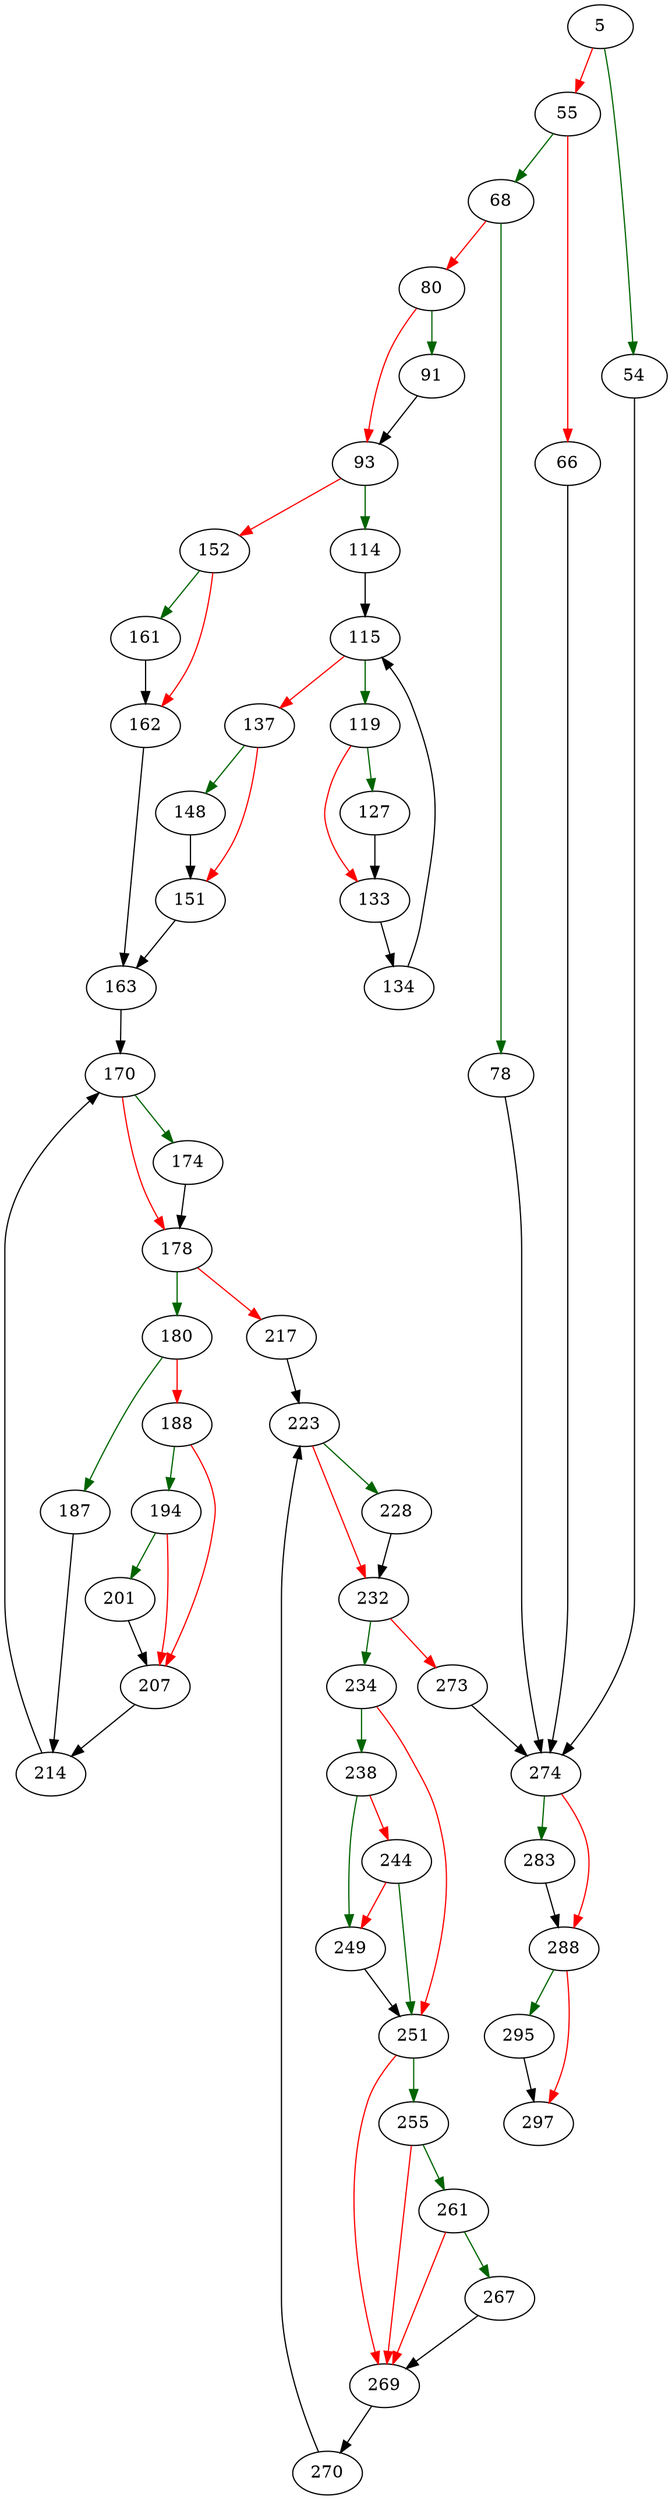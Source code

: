 strict digraph "sqlite3BtreeIntegrityCheck" {
	// Node definitions.
	5 [entry=true];
	54;
	55;
	274;
	68;
	66;
	78;
	80;
	91;
	93;
	114;
	152;
	115;
	119;
	137;
	127;
	133;
	134;
	148;
	151;
	163;
	161;
	162;
	170;
	174;
	178;
	180;
	217;
	187;
	188;
	214;
	194;
	207;
	201;
	223;
	228;
	232;
	234;
	273;
	238;
	251;
	249;
	244;
	255;
	269;
	261;
	267;
	270;
	283;
	288;
	295;
	297;

	// Edge definitions.
	5 -> 54 [
		color=darkgreen
		cond=true
	];
	5 -> 55 [
		color=red
		cond=false
	];
	54 -> 274;
	55 -> 68 [
		color=darkgreen
		cond=true
	];
	55 -> 66 [
		color=red
		cond=false
	];
	274 -> 283 [
		color=darkgreen
		cond=true
	];
	274 -> 288 [
		color=red
		cond=false
	];
	68 -> 78 [
		color=darkgreen
		cond=true
	];
	68 -> 80 [
		color=red
		cond=false
	];
	66 -> 274;
	78 -> 274;
	80 -> 91 [
		color=darkgreen
		cond=true
	];
	80 -> 93 [
		color=red
		cond=false
	];
	91 -> 93;
	93 -> 114 [
		color=darkgreen
		cond=true
	];
	93 -> 152 [
		color=red
		cond=false
	];
	114 -> 115;
	152 -> 161 [
		color=darkgreen
		cond=true
	];
	152 -> 162 [
		color=red
		cond=false
	];
	115 -> 119 [
		color=darkgreen
		cond=true
	];
	115 -> 137 [
		color=red
		cond=false
	];
	119 -> 127 [
		color=darkgreen
		cond=true
	];
	119 -> 133 [
		color=red
		cond=false
	];
	137 -> 148 [
		color=darkgreen
		cond=true
	];
	137 -> 151 [
		color=red
		cond=false
	];
	127 -> 133;
	133 -> 134;
	134 -> 115;
	148 -> 151;
	151 -> 163;
	163 -> 170;
	161 -> 162;
	162 -> 163;
	170 -> 174 [
		color=darkgreen
		cond=true
	];
	170 -> 178 [
		color=red
		cond=false
	];
	174 -> 178;
	178 -> 180 [
		color=darkgreen
		cond=true
	];
	178 -> 217 [
		color=red
		cond=false
	];
	180 -> 187 [
		color=darkgreen
		cond=true
	];
	180 -> 188 [
		color=red
		cond=false
	];
	217 -> 223;
	187 -> 214;
	188 -> 194 [
		color=darkgreen
		cond=true
	];
	188 -> 207 [
		color=red
		cond=false
	];
	214 -> 170;
	194 -> 207 [
		color=red
		cond=false
	];
	194 -> 201 [
		color=darkgreen
		cond=true
	];
	207 -> 214;
	201 -> 207;
	223 -> 228 [
		color=darkgreen
		cond=true
	];
	223 -> 232 [
		color=red
		cond=false
	];
	228 -> 232;
	232 -> 234 [
		color=darkgreen
		cond=true
	];
	232 -> 273 [
		color=red
		cond=false
	];
	234 -> 238 [
		color=darkgreen
		cond=true
	];
	234 -> 251 [
		color=red
		cond=false
	];
	273 -> 274;
	238 -> 249 [
		color=darkgreen
		cond=true
	];
	238 -> 244 [
		color=red
		cond=false
	];
	251 -> 255 [
		color=darkgreen
		cond=true
	];
	251 -> 269 [
		color=red
		cond=false
	];
	249 -> 251;
	244 -> 251 [
		color=darkgreen
		cond=true
	];
	244 -> 249 [
		color=red
		cond=false
	];
	255 -> 269 [
		color=red
		cond=false
	];
	255 -> 261 [
		color=darkgreen
		cond=true
	];
	269 -> 270;
	261 -> 269 [
		color=red
		cond=false
	];
	261 -> 267 [
		color=darkgreen
		cond=true
	];
	267 -> 269;
	270 -> 223;
	283 -> 288;
	288 -> 295 [
		color=darkgreen
		cond=true
	];
	288 -> 297 [
		color=red
		cond=false
	];
	295 -> 297;
}
